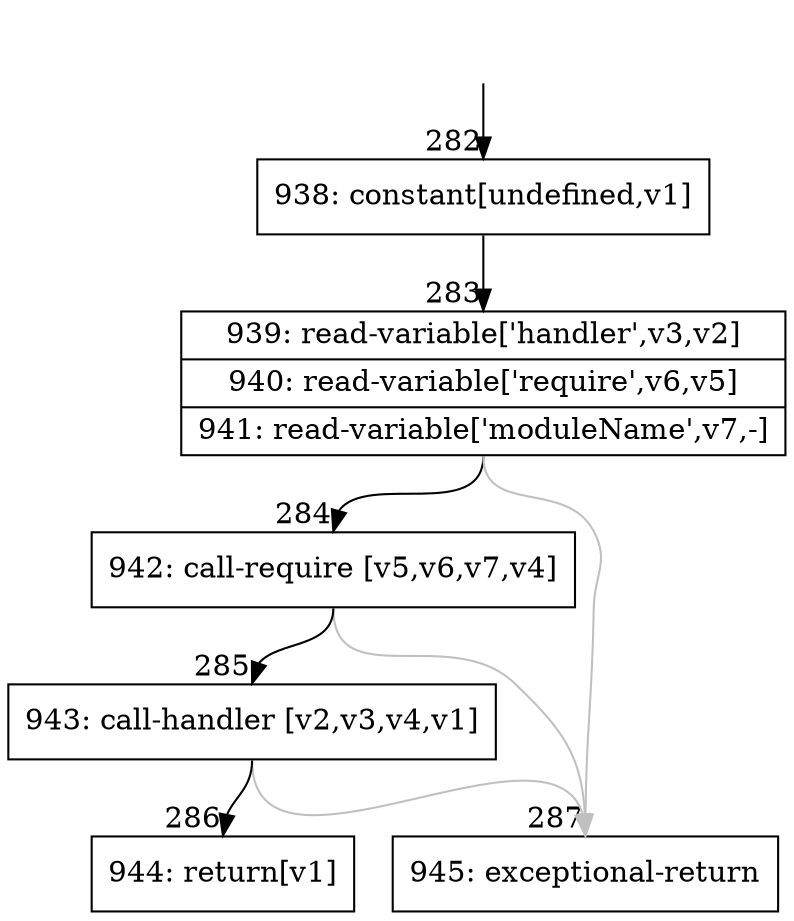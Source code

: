 digraph {
rankdir="TD"
BB_entry31[shape=none,label=""];
BB_entry31 -> BB282 [tailport=s, headport=n, headlabel="    282"]
BB282 [shape=record label="{938: constant[undefined,v1]}" ] 
BB282 -> BB283 [tailport=s, headport=n, headlabel="      283"]
BB283 [shape=record label="{939: read-variable['handler',v3,v2]|940: read-variable['require',v6,v5]|941: read-variable['moduleName',v7,-]}" ] 
BB283 -> BB284 [tailport=s, headport=n, headlabel="      284"]
BB283 -> BB287 [tailport=s, headport=n, color=gray, headlabel="      287"]
BB284 [shape=record label="{942: call-require [v5,v6,v7,v4]}" ] 
BB284 -> BB285 [tailport=s, headport=n, headlabel="      285"]
BB284 -> BB287 [tailport=s, headport=n, color=gray]
BB285 [shape=record label="{943: call-handler [v2,v3,v4,v1]}" ] 
BB285 -> BB286 [tailport=s, headport=n, headlabel="      286"]
BB285 -> BB287 [tailport=s, headport=n, color=gray]
BB286 [shape=record label="{944: return[v1]}" ] 
BB287 [shape=record label="{945: exceptional-return}" ] 
//#$~ 315
}
